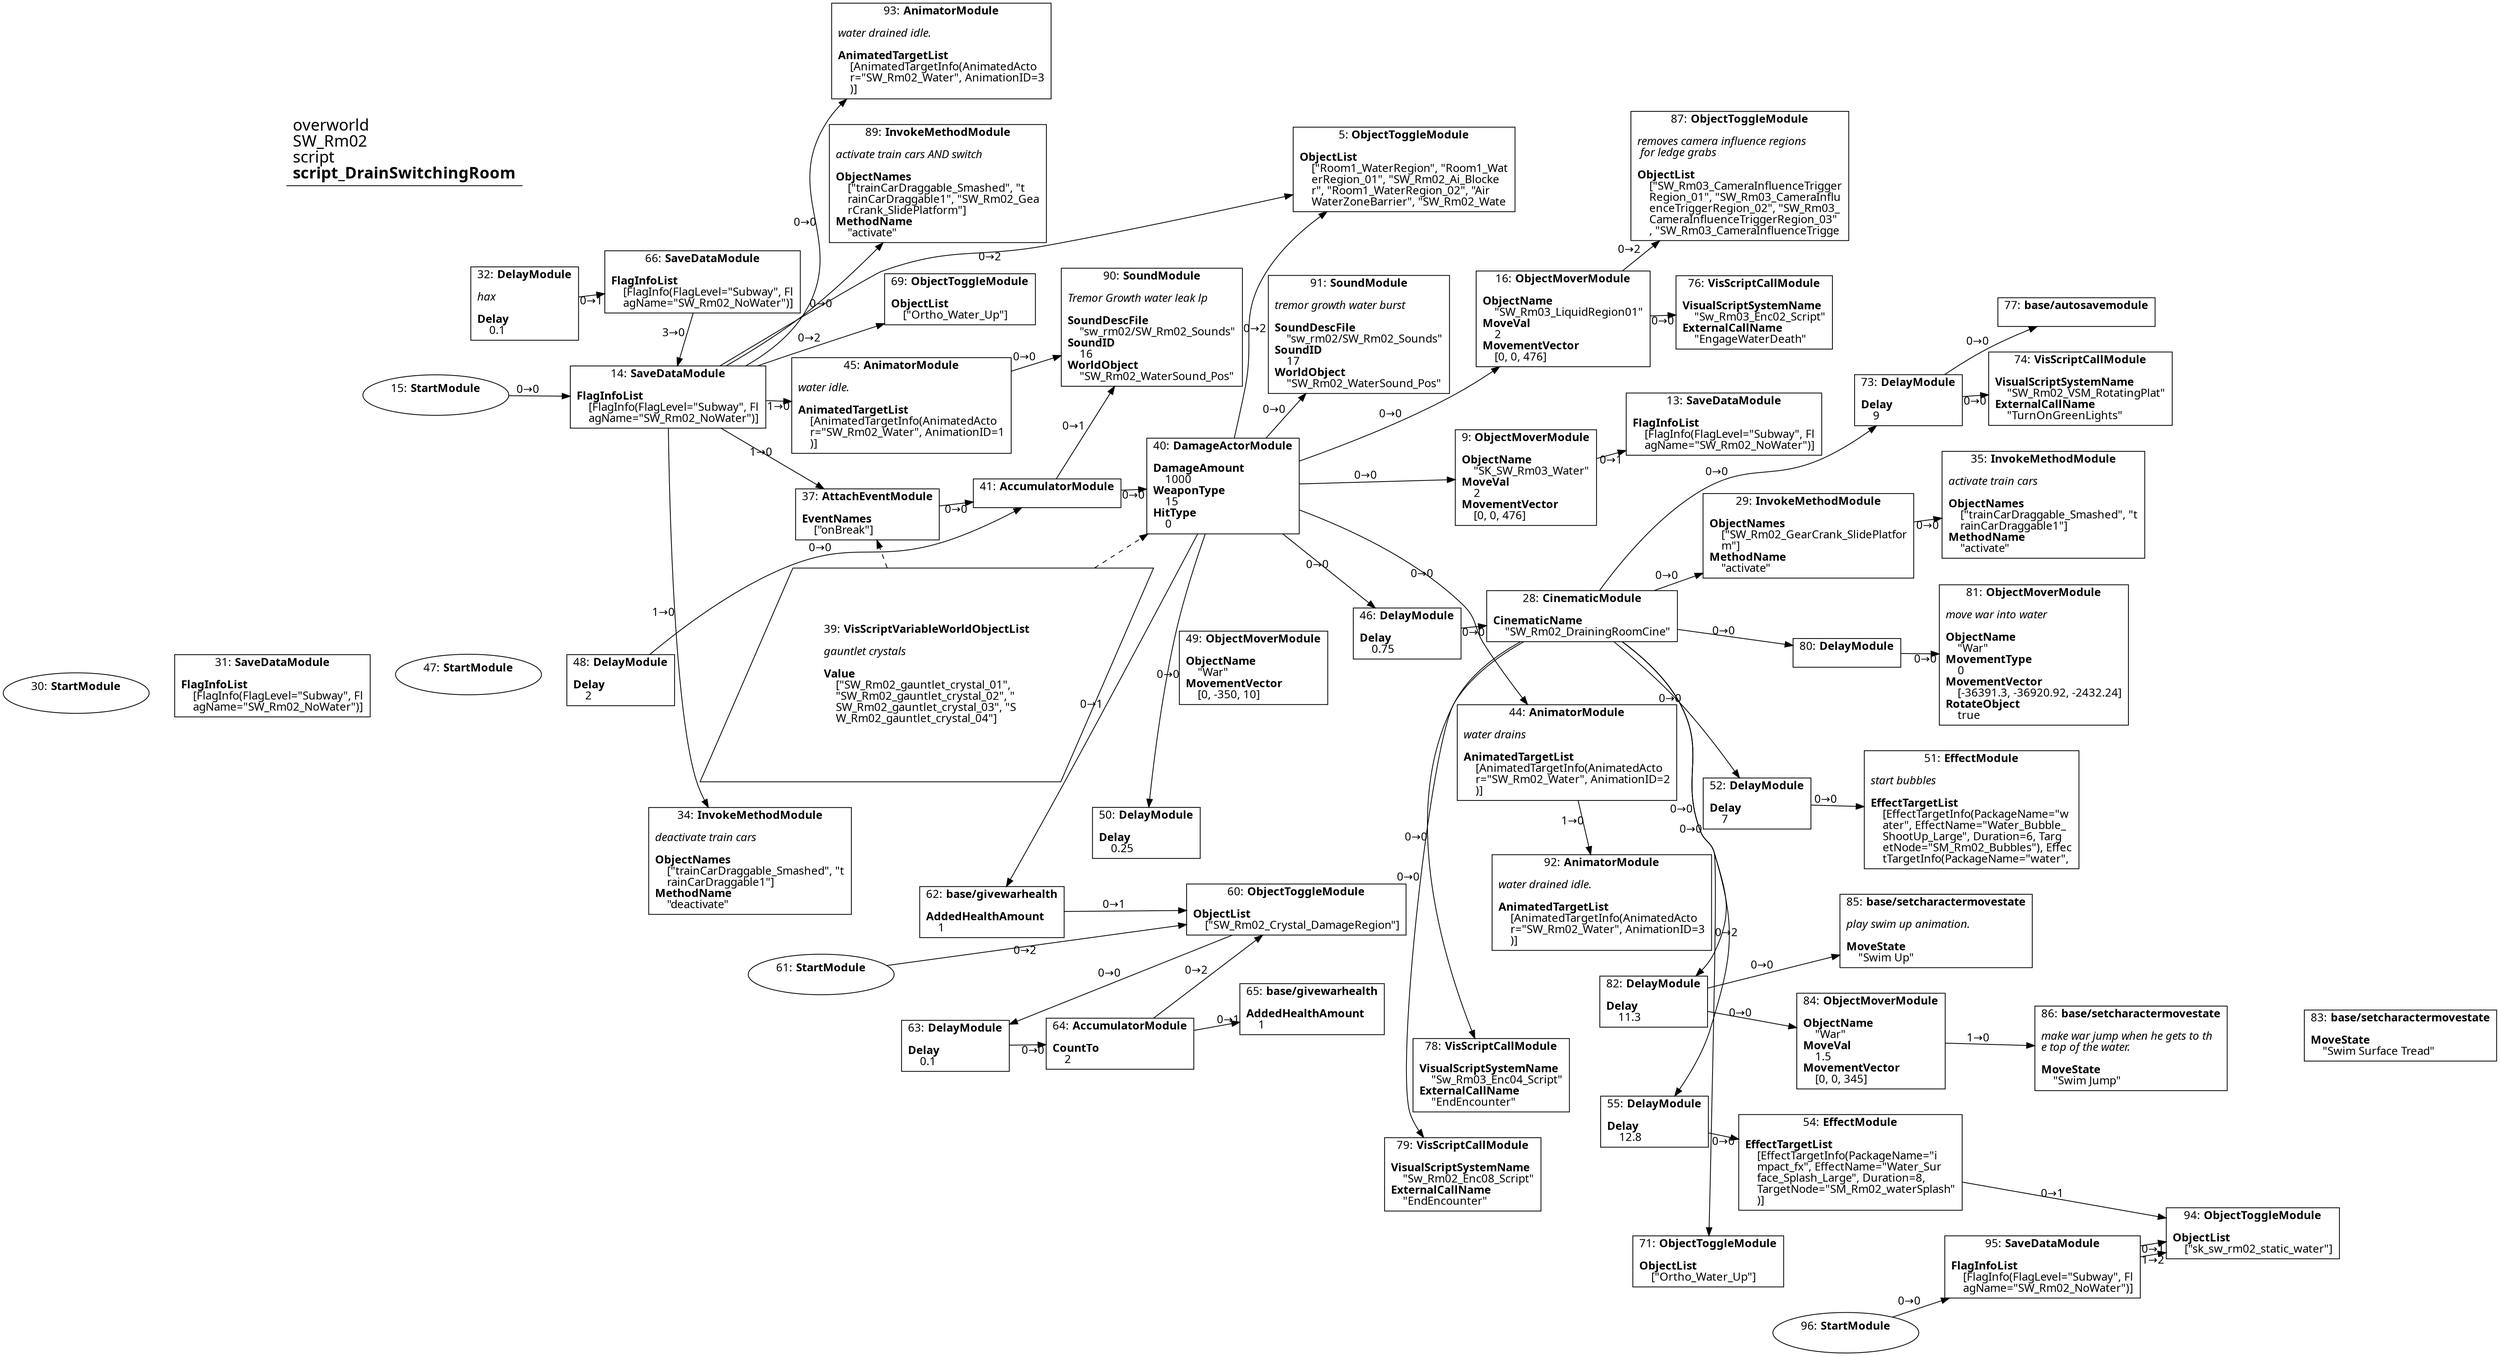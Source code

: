 digraph {
    layout = fdp;
    overlap = prism;
    sep = "+16";
    splines = spline;

    node [ shape = box ];

    graph [ fontname = "Segoe UI" ];
    node [ fontname = "Segoe UI" ];
    edge [ fontname = "Segoe UI" ];

    5 [ label = <5: <b>ObjectToggleModule</b><br/><br/><b>ObjectList</b><br align="left"/>    [&quot;Room1_WaterRegion&quot;, &quot;Room1_Wat<br align="left"/>    erRegion_01&quot;, &quot;SW_Rm02_Ai_Blocke<br align="left"/>    r&quot;, &quot;Room1_WaterRegion_02&quot;, &quot;Air<br align="left"/>    WaterZoneBarrier&quot;, &quot;SW_Rm02_Wate<br align="left"/>> ];
    5 [ pos = "0.565,0.20600002!" ];

    9 [ label = <9: <b>ObjectMoverModule</b><br/><br/><b>ObjectName</b><br align="left"/>    &quot;SK_SW_Rm03_Water&quot;<br align="left"/><b>MoveVal</b><br align="left"/>    2<br align="left"/><b>MovementVector</b><br align="left"/>    [0, 0, 476]<br align="left"/>> ];
    9 [ pos = "1.1400001,-0.33200002!" ];
    9 -> 13 [ label = "0→1" ];

    13 [ label = <13: <b>SaveDataModule</b><br/><br/><b>FlagInfoList</b><br align="left"/>    [FlagInfo(FlagLevel=&quot;Subway&quot;, Fl<br align="left"/>    agName=&quot;SW_Rm02_NoWater&quot;)]<br align="left"/>> ];
    13 [ pos = "1.343,-0.30900002!" ];

    14 [ label = <14: <b>SaveDataModule</b><br/><br/><b>FlagInfoList</b><br align="left"/>    [FlagInfo(FlagLevel=&quot;Subway&quot;, Fl<br align="left"/>    agName=&quot;SW_Rm02_NoWater&quot;)]<br align="left"/>> ];
    14 [ pos = "-0.58000004,0.018000001!" ];
    14 -> 5 [ label = "0→2" ];
    14 -> 37 [ label = "1→0" ];
    14 -> 34 [ label = "1→0" ];
    14 -> 45 [ label = "1→0" ];
    14 -> 69 [ label = "0→2" ];
    14 -> 89 [ label = "0→0" ];
    14 -> 93 [ label = "0→0" ];

    15 [ label = <15: <b>StartModule</b><br/><br/>> ];
    15 [ shape = oval ]
    15 [ pos = "-0.98100007,0.018000001!" ];
    15 -> 14 [ label = "0→0" ];

    16 [ label = <16: <b>ObjectMoverModule</b><br/><br/><b>ObjectName</b><br align="left"/>    &quot;SW_Rm03_LiquidRegion01&quot;<br align="left"/><b>MoveVal</b><br align="left"/>    2<br align="left"/><b>MovementVector</b><br align="left"/>    [0, 0, 476]<br align="left"/>> ];
    16 [ pos = "1.1400001,-0.16900001!" ];
    16 -> 76 [ label = "0→0" ];
    16 -> 87 [ label = "0→2" ];

    28 [ label = <28: <b>CinematicModule</b><br/><br/><b>CinematicName</b><br align="left"/>    &quot;SW_Rm02_DrainingRoomCine&quot;<br align="left"/>> ];
    28 [ pos = "1.284,-0.52900004!" ];
    28 -> 29 [ label = "0→0" ];
    28 -> 52 [ label = "0→0" ];
    28 -> 55 [ label = "0→0" ];
    28 -> 71 [ label = "0→2" ];
    28 -> 73 [ label = "0→0" ];
    28 -> 78 [ label = "0→0" ];
    28 -> 79 [ label = "0→0" ];
    28 -> 80 [ label = "0→0" ];
    28 -> 82 [ label = "0→0" ];

    29 [ label = <29: <b>InvokeMethodModule</b><br/><br/><b>ObjectNames</b><br align="left"/>    [&quot;SW_Rm02_GearCrank_SlidePlatfor<br align="left"/>    m&quot;]<br align="left"/><b>MethodName</b><br align="left"/>    &quot;activate&quot;<br align="left"/>> ];
    29 [ pos = "1.4950001,-0.52900004!" ];
    29 -> 35 [ label = "0→0" ];

    30 [ label = <30: <b>StartModule</b><br/><br/>> ];
    30 [ shape = oval ]
    30 [ pos = "-1.1620001,-0.411!" ];

    31 [ label = <31: <b>SaveDataModule</b><br/><br/><b>FlagInfoList</b><br align="left"/>    [FlagInfo(FlagLevel=&quot;Subway&quot;, Fl<br align="left"/>    agName=&quot;SW_Rm02_NoWater&quot;)]<br align="left"/>> ];
    31 [ pos = "-0.92700005,-0.40500003!" ];

    32 [ label = <32: <b>DelayModule</b><br/><br/><i>hax<br align="left"/></i><br align="left"/><b>Delay</b><br align="left"/>    0.1<br align="left"/>> ];
    32 [ pos = "-0.82400006,0.18200001!" ];
    32 -> 66 [ label = "0→1" ];

    34 [ label = <34: <b>InvokeMethodModule</b><br/><br/><i>deactivate train cars<br align="left"/></i><br align="left"/><b>ObjectNames</b><br align="left"/>    [&quot;trainCarDraggable_Smashed&quot;, &quot;t<br align="left"/>    rainCarDraggable1&quot;]<br align="left"/><b>MethodName</b><br align="left"/>    &quot;deactivate&quot;<br align="left"/>> ];
    34 [ pos = "-0.171,-0.45200002!" ];

    35 [ label = <35: <b>InvokeMethodModule</b><br/><br/><i>activate train cars<br align="left"/></i><br align="left"/><b>ObjectNames</b><br align="left"/>    [&quot;trainCarDraggable_Smashed&quot;, &quot;t<br align="left"/>    rainCarDraggable1&quot;]<br align="left"/><b>MethodName</b><br align="left"/>    &quot;activate&quot;<br align="left"/>> ];
    35 [ pos = "1.7080001,-0.52900004!" ];

    37 [ label = <37: <b>AttachEventModule</b><br/><br/><b>EventNames</b><br align="left"/>    [&quot;onBreak&quot;]<br align="left"/>> ];
    37 [ pos = "-0.157,-0.16900001!" ];
    37 -> 41 [ label = "0→0" ];
    39 -> 37 [ style = dashed ];

    39 [ label = <39: <b>VisScriptVariableWorldObjectList</b><br/><br/><i>gauntlet crystals<br align="left"/></i><br align="left"/><b>Value</b><br align="left"/>    [&quot;SW_Rm02_gauntlet_crystal_01&quot;, <br align="left"/>    &quot;SW_Rm02_gauntlet_crystal_02&quot;, &quot;<br align="left"/>    SW_Rm02_gauntlet_crystal_03&quot;, &quot;S<br align="left"/>    W_Rm02_gauntlet_crystal_04&quot;]<br align="left"/>> ];
    39 [ shape = parallelogram ]
    39 [ pos = "-0.076000005,-0.36900002!" ];

    40 [ label = <40: <b>DamageActorModule</b><br/><br/><b>DamageAmount</b><br align="left"/>    1000<br align="left"/><b>WeaponType</b><br align="left"/>    15<br align="left"/><b>HitType</b><br align="left"/>    0<br align="left"/>> ];
    40 [ pos = "0.25500003,-0.16900001!" ];
    40 -> 5 [ label = "0→2" ];
    40 -> 16 [ label = "0→0" ];
    40 -> 9 [ label = "0→0" ];
    40 -> 46 [ label = "0→0" ];
    40 -> 50 [ label = "0→0" ];
    40 -> 62 [ label = "0→1" ];
    40 -> 44 [ label = "0→0" ];
    40 -> 91 [ label = "0→0" ];
    39 -> 40 [ style = dashed ];

    41 [ label = <41: <b>AccumulatorModule</b><br/><br/>> ];
    41 [ pos = "0.029000001,-0.16900001!" ];
    41 -> 40 [ label = "0→0" ];
    41 -> 90 [ label = "0→1" ];

    44 [ label = <44: <b>AnimatorModule</b><br/><br/><i>water drains<br align="left"/></i><br align="left"/><b>AnimatedTargetList</b><br align="left"/>    [AnimatedTargetInfo(AnimatedActo<br align="left"/>    r=&quot;SW_Rm02_Water&quot;, AnimationID=2<br align="left"/>    )]<br align="left"/>> ];
    44 [ pos = "1.079,-0.698!" ];
    44 -> 92 [ label = "1→0" ];

    45 [ label = <45: <b>AnimatorModule</b><br/><br/><i>water idle.<br align="left"/></i><br align="left"/><b>AnimatedTargetList</b><br align="left"/>    [AnimatedTargetInfo(AnimatedActo<br align="left"/>    r=&quot;SW_Rm02_Water&quot;, AnimationID=1<br align="left"/>    )]<br align="left"/>> ];
    45 [ pos = "-0.15900001,-0.039!" ];
    45 -> 90 [ label = "0→0" ];

    46 [ label = <46: <b>DelayModule</b><br/><br/><b>Delay</b><br align="left"/>    0.75<br align="left"/>> ];
    46 [ pos = "1.138,-0.52900004!" ];
    46 -> 28 [ label = "0→0" ];

    47 [ label = <47: <b>StartModule</b><br/><br/>> ];
    47 [ shape = oval ]
    47 [ pos = "-0.605,-0.36200002!" ];

    48 [ label = <48: <b>DelayModule</b><br/><br/><b>Delay</b><br align="left"/>    2<br align="left"/>> ];
    48 [ pos = "-0.404,-0.36200002!" ];
    48 -> 41 [ label = "0→0" ];

    49 [ label = <49: <b>ObjectMoverModule</b><br/><br/><b>ObjectName</b><br align="left"/>    &quot;War&quot;<br align="left"/><b>MovementVector</b><br align="left"/>    [0, -350, 10]<br align="left"/>> ];
    49 [ pos = "0.31500003,-0.43400002!" ];

    50 [ label = <50: <b>DelayModule</b><br/><br/><b>Delay</b><br align="left"/>    0.25<br align="left"/>> ];
    50 [ pos = "0.16000001,-0.51600003!" ];

    51 [ label = <51: <b>EffectModule</b><br/><br/><i>start bubbles<br align="left"/></i><br align="left"/><b>EffectTargetList</b><br align="left"/>    [EffectTargetInfo(PackageName=&quot;w<br align="left"/>    ater&quot;, EffectName=&quot;Water_Bubble_<br align="left"/>    ShootUp_Large&quot;, Duration=6, Targ<br align="left"/>    etNode=&quot;SM_Rm02_Bubbles&quot;), Effec<br align="left"/>    tTargetInfo(PackageName=&quot;water&quot;,<br align="left"/>> ];
    51 [ pos = "1.71,-0.85400003!" ];

    52 [ label = <52: <b>DelayModule</b><br/><br/><b>Delay</b><br align="left"/>    7<br align="left"/>> ];
    52 [ pos = "1.5410001,-0.85400003!" ];
    52 -> 51 [ label = "0→0" ];

    54 [ label = <54: <b>EffectModule</b><br/><br/><b>EffectTargetList</b><br align="left"/>    [EffectTargetInfo(PackageName=&quot;i<br align="left"/>    mpact_fx&quot;, EffectName=&quot;Water_Sur<br align="left"/>    face_Splash_Large&quot;, Duration=8, <br align="left"/>    TargetNode=&quot;SM_Rm02_waterSplash&quot;<br align="left"/>    )]<br align="left"/>> ];
    54 [ pos = "1.6980001,-1.263!" ];
    54 -> 94 [ label = "0→1" ];

    55 [ label = <55: <b>DelayModule</b><br/><br/><b>Delay</b><br align="left"/>    12.8<br align="left"/>> ];
    55 [ pos = "1.5410001,-1.263!" ];
    55 -> 54 [ label = "0→0" ];

    60 [ label = <60: <b>ObjectToggleModule</b><br/><br/><b>ObjectList</b><br align="left"/>    [&quot;SW_Rm02_Crystal_DamageRegion&quot;]<br align="left"/>> ];
    60 [ pos = "0.845,-0.74700004!" ];
    60 -> 63 [ label = "0→0" ];

    61 [ label = <61: <b>StartModule</b><br/><br/>> ];
    61 [ shape = oval ]
    61 [ pos = "0.39100003,-0.794!" ];
    61 -> 60 [ label = "0→2" ];

    62 [ label = <62: <b>base/givewarhealth</b><br/><br/><b>AddedHealthAmount</b><br align="left"/>    1<br align="left"/>> ];
    62 [ pos = "0.583,-0.72700006!" ];
    62 -> 60 [ label = "0→1" ];

    63 [ label = <63: <b>DelayModule</b><br/><br/><b>Delay</b><br align="left"/>    0.1<br align="left"/>> ];
    63 [ pos = "0.47400004,-1.0040001!" ];
    63 -> 64 [ label = "0→0" ];

    64 [ label = <64: <b>AccumulatorModule</b><br/><br/><b>CountTo</b><br align="left"/>    2<br align="left"/>> ];
    64 [ pos = "0.634,-1.0040001!" ];
    64 -> 60 [ label = "0→2" ];
    64 -> 65 [ label = "0→1" ];

    65 [ label = <65: <b>base/givewarhealth</b><br/><br/><b>AddedHealthAmount</b><br align="left"/>    1<br align="left"/>> ];
    65 [ pos = "0.88000005,-0.98100007!" ];

    66 [ label = <66: <b>SaveDataModule</b><br/><br/><b>FlagInfoList</b><br align="left"/>    [FlagInfo(FlagLevel=&quot;Subway&quot;, Fl<br align="left"/>    agName=&quot;SW_Rm02_NoWater&quot;)]<br align="left"/>> ];
    66 [ pos = "-0.679,0.20500001!" ];
    66 -> 14 [ label = "3→0" ];

    69 [ label = <69: <b>ObjectToggleModule</b><br/><br/><b>ObjectList</b><br align="left"/>    [&quot;Ortho_Water_Up&quot;]<br align="left"/>> ];
    69 [ pos = "-0.158,0.303!" ];

    71 [ label = <71: <b>ObjectToggleModule</b><br/><br/><b>ObjectList</b><br align="left"/>    [&quot;Ortho_Water_Up&quot;]<br align="left"/>> ];
    71 [ pos = "1.5400001,-1.424!" ];

    73 [ label = <73: <b>DelayModule</b><br/><br/><b>Delay</b><br align="left"/>    9<br align="left"/>> ];
    73 [ pos = "1.5610001,-0.34!" ];
    73 -> 74 [ label = "0→0" ];
    73 -> 77 [ label = "0→0" ];

    74 [ label = <74: <b>VisScriptCallModule</b><br/><br/><b>VisualScriptSystemName</b><br align="left"/>    &quot;SW_Rm02_VSM_RotatingPlat&quot;<br align="left"/><b>ExternalCallName</b><br align="left"/>    &quot;TurnOnGreenLights&quot;<br align="left"/>> ];
    74 [ pos = "1.794,-0.34!" ];

    76 [ label = <76: <b>VisScriptCallModule</b><br/><br/><b>VisualScriptSystemName</b><br align="left"/>    &quot;Sw_Rm03_Enc02_Script&quot;<br align="left"/><b>ExternalCallName</b><br align="left"/>    &quot;EngageWaterDeath&quot;<br align="left"/>> ];
    76 [ pos = "1.383,-0.16900001!" ];

    77 [ label = <77: <b>base/autosavemodule</b><br/><br/>> ];
    77 [ pos = "1.7960001,-0.263!" ];

    78 [ label = <78: <b>VisScriptCallModule</b><br/><br/><b>VisualScriptSystemName</b><br align="left"/>    &quot;Sw_Rm03_Enc04_Script&quot;<br align="left"/><b>ExternalCallName</b><br align="left"/>    &quot;EndEncounter&quot;<br align="left"/>> ];
    78 [ pos = "1.3770001,-1.2570001!" ];

    79 [ label = <79: <b>VisScriptCallModule</b><br/><br/><b>VisualScriptSystemName</b><br align="left"/>    &quot;Sw_Rm02_Enc08_Script&quot;<br align="left"/><b>ExternalCallName</b><br align="left"/>    &quot;EndEncounter&quot;<br align="left"/>> ];
    79 [ pos = "1.3560001,-1.3470001!" ];

    80 [ label = <80: <b>DelayModule</b><br/><br/>> ];
    80 [ pos = "1.539,-0.683!" ];
    80 -> 81 [ label = "0→0" ];

    81 [ label = <81: <b>ObjectMoverModule</b><br/><br/><i>move war into water<br align="left"/></i><br align="left"/><b>ObjectName</b><br align="left"/>    &quot;War&quot;<br align="left"/><b>MovementType</b><br align="left"/>    0<br align="left"/><b>MovementVector</b><br align="left"/>    [-36391.3, -36920.92, -2432.24]<br align="left"/><b>RotateObject</b><br align="left"/>    true<br align="left"/>> ];
    81 [ pos = "1.71,-0.68200004!" ];

    82 [ label = <82: <b>DelayModule</b><br/><br/><b>Delay</b><br align="left"/>    11.3<br align="left"/>> ];
    82 [ pos = "1.5380001,-1.095!" ];
    82 -> 84 [ label = "0→0" ];
    82 -> 85 [ label = "0→0" ];

    83 [ label = <83: <b>base/setcharactermovestate</b><br/><br/><b>MoveState</b><br align="left"/>    &quot;Swim Surface Tread&quot;<br align="left"/>> ];
    83 [ pos = "2.3890002,-1.1570001!" ];

    84 [ label = <84: <b>ObjectMoverModule</b><br/><br/><b>ObjectName</b><br align="left"/>    &quot;War&quot;<br align="left"/><b>MoveVal</b><br align="left"/>    1.5<br align="left"/><b>MovementVector</b><br align="left"/>    [0, 0, 345]<br align="left"/>> ];
    84 [ pos = "1.702,-1.095!" ];
    84 -> 86 [ label = "1→0" ];

    85 [ label = <85: <b>base/setcharactermovestate</b><br/><br/><i>play swim up animation.<br align="left"/></i><br align="left"/><b>MoveState</b><br align="left"/>    &quot;Swim Up&quot;<br align="left"/>> ];
    85 [ pos = "1.723,-0.984!" ];

    86 [ label = <86: <b>base/setcharactermovestate</b><br/><br/><i>make war jump when he gets to th<br align="left"/>e top of the water.<br align="left"/></i><br align="left"/><b>MoveState</b><br align="left"/>    &quot;Swim Jump&quot;<br align="left"/>> ];
    86 [ pos = "1.937,-1.1170001!" ];

    87 [ label = <87: <b>ObjectToggleModule</b><br/><br/><i>removes camera influence regions<br align="left"/> for ledge grabs<br align="left"/></i><br align="left"/><b>ObjectList</b><br align="left"/>    [&quot;SW_Rm03_CameraInfluenceTrigger<br align="left"/>    Region_01&quot;, &quot;SW_Rm03_CameraInflu<br align="left"/>    enceTriggerRegion_02&quot;, &quot;SW_Rm03_<br align="left"/>    CameraInfluenceTriggerRegion_03&quot;<br align="left"/>    , &quot;SW_Rm03_CameraInfluenceTrigge<br align="left"/>> ];
    87 [ pos = "1.3820001,0.035!" ];

    89 [ label = <89: <b>InvokeMethodModule</b><br/><br/><i>activate train cars AND switch<br align="left"/></i><br align="left"/><b>ObjectNames</b><br align="left"/>    [&quot;trainCarDraggable_Smashed&quot;, &quot;t<br align="left"/>    rainCarDraggable1&quot;, &quot;SW_Rm02_Gea<br align="left"/>    rCrank_SlidePlatform&quot;]<br align="left"/><b>MethodName</b><br align="left"/>    &quot;activate&quot;<br align="left"/>> ];
    89 [ pos = "-0.15900001,0.45400003!" ];

    90 [ label = <90: <b>SoundModule</b><br/><br/><i>Tremor Growth water leak lp<br align="left"/></i><br align="left"/><b>SoundDescFile</b><br align="left"/>    &quot;sw_rm02/SW_Rm02_Sounds&quot;<br align="left"/><b>SoundID</b><br align="left"/>    16<br align="left"/><b>WorldObject</b><br align="left"/>    &quot;SW_Rm02_WaterSound_Pos&quot;<br align="left"/>> ];
    90 [ pos = "0.25500003,-0.039!" ];

    91 [ label = <91: <b>SoundModule</b><br/><br/><i>tremor growth water burst<br align="left"/></i><br align="left"/><b>SoundDescFile</b><br align="left"/>    &quot;sw_rm02/SW_Rm02_Sounds&quot;<br align="left"/><b>SoundID</b><br align="left"/>    17<br align="left"/><b>WorldObject</b><br align="left"/>    &quot;SW_Rm02_WaterSound_Pos&quot;<br align="left"/>> ];
    91 [ pos = "0.537,-0.052!" ];

    92 [ label = <92: <b>AnimatorModule</b><br/><br/><i>water drained idle.<br align="left"/></i><br align="left"/><b>AnimatedTargetList</b><br align="left"/>    [AnimatedTargetInfo(AnimatedActo<br align="left"/>    r=&quot;SW_Rm02_Water&quot;, AnimationID=3<br align="left"/>    )]<br align="left"/>> ];
    92 [ pos = "1.1830001,-0.86800003!" ];

    93 [ label = <93: <b>AnimatorModule</b><br/><br/><i>water drained idle.<br align="left"/></i><br align="left"/><b>AnimatedTargetList</b><br align="left"/>    [AnimatedTargetInfo(AnimatedActo<br align="left"/>    r=&quot;SW_Rm02_Water&quot;, AnimationID=3<br align="left"/>    )]<br align="left"/>> ];
    93 [ pos = "-0.157,0.58500004!" ];

    94 [ label = <94: <b>ObjectToggleModule</b><br/><br/><b>ObjectList</b><br align="left"/>    [&quot;sk_sw_rm02_static_water&quot;]<br align="left"/>> ];
    94 [ pos = "2.1780002,-1.455!" ];

    95 [ label = <95: <b>SaveDataModule</b><br/><br/><b>FlagInfoList</b><br align="left"/>    [FlagInfo(FlagLevel=&quot;Subway&quot;, Fl<br align="left"/>    agName=&quot;SW_Rm02_NoWater&quot;)]<br align="left"/>> ];
    95 [ pos = "1.9190001,-1.478!" ];
    95 -> 94 [ label = "0→1" ];
    95 -> 94 [ label = "1→2" ];

    96 [ label = <96: <b>StartModule</b><br/><br/>> ];
    96 [ shape = oval ]
    96 [ pos = "1.7350001,-1.5450001!" ];
    96 -> 95 [ label = "0→0" ];

    title [ pos = "-1.1630001,0.586!" ];
    title [ shape = underline ];
    title [ label = <<font point-size="20">overworld<br align="left"/>SW_Rm02<br align="left"/>script<br align="left"/><b>script_DrainSwitchingRoom</b><br align="left"/></font>> ];
}
